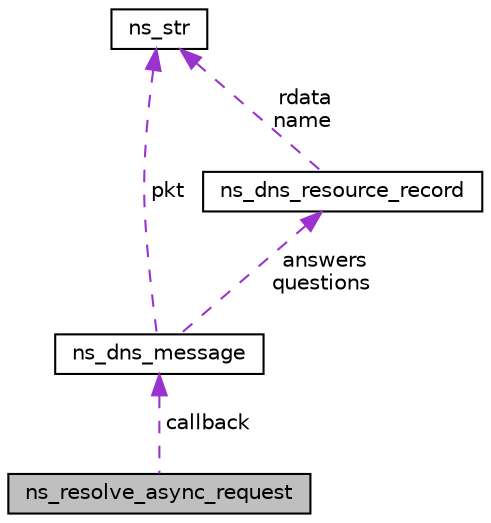 digraph "ns_resolve_async_request"
{
  edge [fontname="Helvetica",fontsize="10",labelfontname="Helvetica",labelfontsize="10"];
  node [fontname="Helvetica",fontsize="10",shape=record];
  Node1 [label="ns_resolve_async_request",height=0.2,width=0.4,color="black", fillcolor="grey75", style="filled", fontcolor="black"];
  Node2 -> Node1 [dir="back",color="darkorchid3",fontsize="10",style="dashed",label=" callback" ,fontname="Helvetica"];
  Node2 [label="ns_dns_message",height=0.2,width=0.4,color="black", fillcolor="white", style="filled",URL="$structns__dns__message.html"];
  Node3 -> Node2 [dir="back",color="darkorchid3",fontsize="10",style="dashed",label=" pkt" ,fontname="Helvetica"];
  Node3 [label="ns_str",height=0.2,width=0.4,color="black", fillcolor="white", style="filled",URL="$structns__str.html"];
  Node4 -> Node2 [dir="back",color="darkorchid3",fontsize="10",style="dashed",label=" answers\nquestions" ,fontname="Helvetica"];
  Node4 [label="ns_dns_resource_record",height=0.2,width=0.4,color="black", fillcolor="white", style="filled",URL="$structns__dns__resource__record.html"];
  Node3 -> Node4 [dir="back",color="darkorchid3",fontsize="10",style="dashed",label=" rdata\nname" ,fontname="Helvetica"];
}
